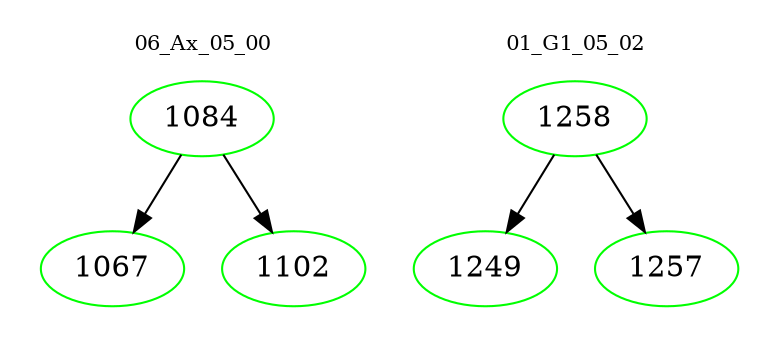digraph{
subgraph cluster_0 {
color = white
label = "06_Ax_05_00";
fontsize=10;
T0_1084 [label="1084", color="green"]
T0_1084 -> T0_1067 [color="black"]
T0_1067 [label="1067", color="green"]
T0_1084 -> T0_1102 [color="black"]
T0_1102 [label="1102", color="green"]
}
subgraph cluster_1 {
color = white
label = "01_G1_05_02";
fontsize=10;
T1_1258 [label="1258", color="green"]
T1_1258 -> T1_1249 [color="black"]
T1_1249 [label="1249", color="green"]
T1_1258 -> T1_1257 [color="black"]
T1_1257 [label="1257", color="green"]
}
}
